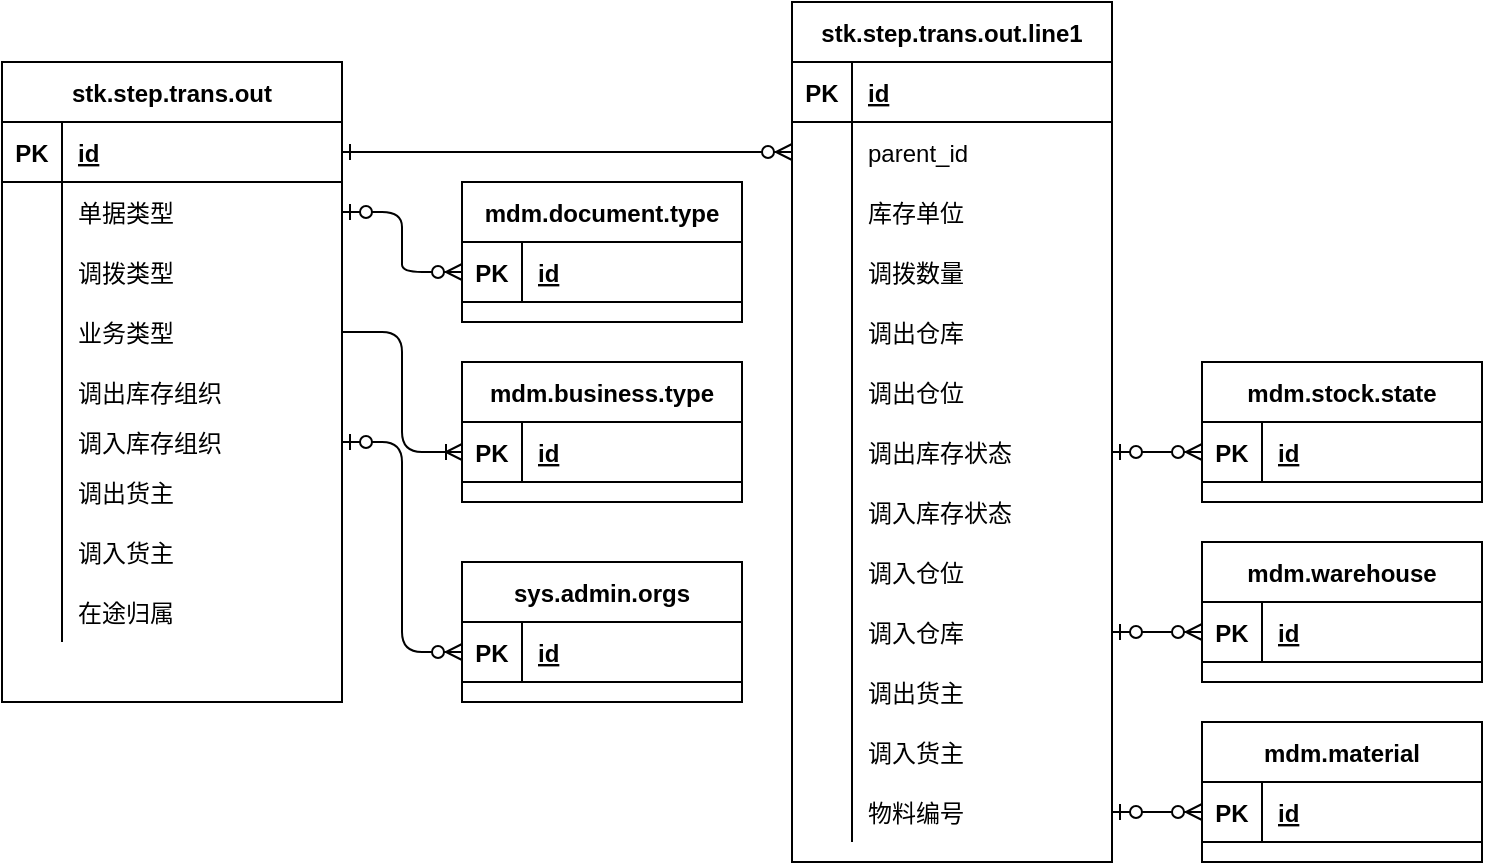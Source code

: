 <mxfile version="13.9.2" type="github">
  <diagram id="R2lEEEUBdFMjLlhIrx00" name="Page-1">
    <mxGraphModel dx="782" dy="469" grid="1" gridSize="10" guides="1" tooltips="1" connect="1" arrows="1" fold="1" page="1" pageScale="1" pageWidth="850" pageHeight="1100" math="0" shadow="0" extFonts="Permanent Marker^https://fonts.googleapis.com/css?family=Permanent+Marker">
      <root>
        <mxCell id="0" />
        <mxCell id="1" parent="0" />
        <mxCell id="C-vyLk0tnHw3VtMMgP7b-1" value="" style="edgeStyle=entityRelationEdgeStyle;endArrow=ERzeroToMany;startArrow=ERone;endFill=1;startFill=0;" parent="1" source="C-vyLk0tnHw3VtMMgP7b-24" target="C-vyLk0tnHw3VtMMgP7b-6" edge="1">
          <mxGeometry width="100" height="100" relative="1" as="geometry">
            <mxPoint x="340" y="720" as="sourcePoint" />
            <mxPoint x="440" y="620" as="targetPoint" />
          </mxGeometry>
        </mxCell>
        <mxCell id="C-vyLk0tnHw3VtMMgP7b-2" value="stk.step.trans.out.line1" style="shape=table;startSize=30;container=1;collapsible=1;childLayout=tableLayout;fixedRows=1;rowLines=0;fontStyle=1;align=center;resizeLast=1;" parent="1" vertex="1">
          <mxGeometry x="425" y="30" width="160" height="430" as="geometry" />
        </mxCell>
        <mxCell id="C-vyLk0tnHw3VtMMgP7b-3" value="" style="shape=partialRectangle;collapsible=0;dropTarget=0;pointerEvents=0;fillColor=none;points=[[0,0.5],[1,0.5]];portConstraint=eastwest;top=0;left=0;right=0;bottom=1;" parent="C-vyLk0tnHw3VtMMgP7b-2" vertex="1">
          <mxGeometry y="30" width="160" height="30" as="geometry" />
        </mxCell>
        <mxCell id="C-vyLk0tnHw3VtMMgP7b-4" value="PK" style="shape=partialRectangle;overflow=hidden;connectable=0;fillColor=none;top=0;left=0;bottom=0;right=0;fontStyle=1;" parent="C-vyLk0tnHw3VtMMgP7b-3" vertex="1">
          <mxGeometry width="30" height="30" as="geometry" />
        </mxCell>
        <mxCell id="C-vyLk0tnHw3VtMMgP7b-5" value="id" style="shape=partialRectangle;overflow=hidden;connectable=0;fillColor=none;top=0;left=0;bottom=0;right=0;align=left;spacingLeft=6;fontStyle=5;" parent="C-vyLk0tnHw3VtMMgP7b-3" vertex="1">
          <mxGeometry x="30" width="130" height="30" as="geometry" />
        </mxCell>
        <mxCell id="C-vyLk0tnHw3VtMMgP7b-6" value="" style="shape=partialRectangle;collapsible=0;dropTarget=0;pointerEvents=0;fillColor=none;points=[[0,0.5],[1,0.5]];portConstraint=eastwest;top=0;left=0;right=0;bottom=0;" parent="C-vyLk0tnHw3VtMMgP7b-2" vertex="1">
          <mxGeometry y="60" width="160" height="30" as="geometry" />
        </mxCell>
        <mxCell id="C-vyLk0tnHw3VtMMgP7b-7" value="" style="shape=partialRectangle;overflow=hidden;connectable=0;fillColor=none;top=0;left=0;bottom=0;right=0;" parent="C-vyLk0tnHw3VtMMgP7b-6" vertex="1">
          <mxGeometry width="30" height="30" as="geometry" />
        </mxCell>
        <mxCell id="C-vyLk0tnHw3VtMMgP7b-8" value="parent_id" style="shape=partialRectangle;overflow=hidden;connectable=0;fillColor=none;top=0;left=0;bottom=0;right=0;align=left;spacingLeft=6;" parent="C-vyLk0tnHw3VtMMgP7b-6" vertex="1">
          <mxGeometry x="30" width="130" height="30" as="geometry" />
        </mxCell>
        <mxCell id="C-vyLk0tnHw3VtMMgP7b-9" value="" style="shape=partialRectangle;collapsible=0;dropTarget=0;pointerEvents=0;fillColor=none;points=[[0,0.5],[1,0.5]];portConstraint=eastwest;top=0;left=0;right=0;bottom=0;" parent="C-vyLk0tnHw3VtMMgP7b-2" vertex="1">
          <mxGeometry y="90" width="160" height="30" as="geometry" />
        </mxCell>
        <mxCell id="C-vyLk0tnHw3VtMMgP7b-10" value="" style="shape=partialRectangle;overflow=hidden;connectable=0;fillColor=none;top=0;left=0;bottom=0;right=0;" parent="C-vyLk0tnHw3VtMMgP7b-9" vertex="1">
          <mxGeometry width="30" height="30" as="geometry" />
        </mxCell>
        <mxCell id="C-vyLk0tnHw3VtMMgP7b-11" value="库存单位" style="shape=partialRectangle;overflow=hidden;connectable=0;fillColor=none;top=0;left=0;bottom=0;right=0;align=left;spacingLeft=6;" parent="C-vyLk0tnHw3VtMMgP7b-9" vertex="1">
          <mxGeometry x="30" width="130" height="30" as="geometry" />
        </mxCell>
        <mxCell id="GRcF3nkYThiIwqXDE5w2-33" value="" style="shape=partialRectangle;collapsible=0;dropTarget=0;pointerEvents=0;fillColor=none;points=[[0,0.5],[1,0.5]];portConstraint=eastwest;top=0;left=0;right=0;bottom=0;" parent="C-vyLk0tnHw3VtMMgP7b-2" vertex="1">
          <mxGeometry y="120" width="160" height="30" as="geometry" />
        </mxCell>
        <mxCell id="GRcF3nkYThiIwqXDE5w2-34" value="" style="shape=partialRectangle;overflow=hidden;connectable=0;fillColor=none;top=0;left=0;bottom=0;right=0;" parent="GRcF3nkYThiIwqXDE5w2-33" vertex="1">
          <mxGeometry width="30" height="30" as="geometry" />
        </mxCell>
        <mxCell id="GRcF3nkYThiIwqXDE5w2-35" value="调拨数量" style="shape=partialRectangle;overflow=hidden;connectable=0;fillColor=none;top=0;left=0;bottom=0;right=0;align=left;spacingLeft=6;" parent="GRcF3nkYThiIwqXDE5w2-33" vertex="1">
          <mxGeometry x="30" width="130" height="30" as="geometry" />
        </mxCell>
        <mxCell id="GRcF3nkYThiIwqXDE5w2-36" value="" style="shape=partialRectangle;collapsible=0;dropTarget=0;pointerEvents=0;fillColor=none;points=[[0,0.5],[1,0.5]];portConstraint=eastwest;top=0;left=0;right=0;bottom=0;" parent="C-vyLk0tnHw3VtMMgP7b-2" vertex="1">
          <mxGeometry y="150" width="160" height="30" as="geometry" />
        </mxCell>
        <mxCell id="GRcF3nkYThiIwqXDE5w2-37" value="" style="shape=partialRectangle;overflow=hidden;connectable=0;fillColor=none;top=0;left=0;bottom=0;right=0;" parent="GRcF3nkYThiIwqXDE5w2-36" vertex="1">
          <mxGeometry width="30" height="30" as="geometry" />
        </mxCell>
        <mxCell id="GRcF3nkYThiIwqXDE5w2-38" value="调出仓库" style="shape=partialRectangle;overflow=hidden;connectable=0;fillColor=none;top=0;left=0;bottom=0;right=0;align=left;spacingLeft=6;" parent="GRcF3nkYThiIwqXDE5w2-36" vertex="1">
          <mxGeometry x="30" width="130" height="30" as="geometry" />
        </mxCell>
        <mxCell id="GRcF3nkYThiIwqXDE5w2-39" value="" style="shape=partialRectangle;collapsible=0;dropTarget=0;pointerEvents=0;fillColor=none;points=[[0,0.5],[1,0.5]];portConstraint=eastwest;top=0;left=0;right=0;bottom=0;" parent="C-vyLk0tnHw3VtMMgP7b-2" vertex="1">
          <mxGeometry y="180" width="160" height="30" as="geometry" />
        </mxCell>
        <mxCell id="GRcF3nkYThiIwqXDE5w2-40" value="" style="shape=partialRectangle;overflow=hidden;connectable=0;fillColor=none;top=0;left=0;bottom=0;right=0;" parent="GRcF3nkYThiIwqXDE5w2-39" vertex="1">
          <mxGeometry width="30" height="30" as="geometry" />
        </mxCell>
        <mxCell id="GRcF3nkYThiIwqXDE5w2-41" value="调出仓位" style="shape=partialRectangle;overflow=hidden;connectable=0;fillColor=none;top=0;left=0;bottom=0;right=0;align=left;spacingLeft=6;" parent="GRcF3nkYThiIwqXDE5w2-39" vertex="1">
          <mxGeometry x="30" width="130" height="30" as="geometry" />
        </mxCell>
        <mxCell id="GRcF3nkYThiIwqXDE5w2-61" value="" style="shape=partialRectangle;collapsible=0;dropTarget=0;pointerEvents=0;fillColor=none;points=[[0,0.5],[1,0.5]];portConstraint=eastwest;top=0;left=0;right=0;bottom=0;" parent="C-vyLk0tnHw3VtMMgP7b-2" vertex="1">
          <mxGeometry y="210" width="160" height="30" as="geometry" />
        </mxCell>
        <mxCell id="GRcF3nkYThiIwqXDE5w2-62" value="" style="shape=partialRectangle;overflow=hidden;connectable=0;fillColor=none;top=0;left=0;bottom=0;right=0;" parent="GRcF3nkYThiIwqXDE5w2-61" vertex="1">
          <mxGeometry width="30" height="30" as="geometry" />
        </mxCell>
        <mxCell id="GRcF3nkYThiIwqXDE5w2-63" value="调出库存状态" style="shape=partialRectangle;overflow=hidden;connectable=0;fillColor=none;top=0;left=0;bottom=0;right=0;align=left;spacingLeft=6;" parent="GRcF3nkYThiIwqXDE5w2-61" vertex="1">
          <mxGeometry x="30" width="130" height="30" as="geometry" />
        </mxCell>
        <mxCell id="GRcF3nkYThiIwqXDE5w2-64" value="" style="shape=partialRectangle;collapsible=0;dropTarget=0;pointerEvents=0;fillColor=none;points=[[0,0.5],[1,0.5]];portConstraint=eastwest;top=0;left=0;right=0;bottom=0;" parent="C-vyLk0tnHw3VtMMgP7b-2" vertex="1">
          <mxGeometry y="240" width="160" height="30" as="geometry" />
        </mxCell>
        <mxCell id="GRcF3nkYThiIwqXDE5w2-65" value="" style="shape=partialRectangle;overflow=hidden;connectable=0;fillColor=none;top=0;left=0;bottom=0;right=0;" parent="GRcF3nkYThiIwqXDE5w2-64" vertex="1">
          <mxGeometry width="30" height="30" as="geometry" />
        </mxCell>
        <mxCell id="GRcF3nkYThiIwqXDE5w2-66" value="调入库存状态" style="shape=partialRectangle;overflow=hidden;connectable=0;fillColor=none;top=0;left=0;bottom=0;right=0;align=left;spacingLeft=6;" parent="GRcF3nkYThiIwqXDE5w2-64" vertex="1">
          <mxGeometry x="30" width="130" height="30" as="geometry" />
        </mxCell>
        <mxCell id="GRcF3nkYThiIwqXDE5w2-67" value="" style="shape=partialRectangle;collapsible=0;dropTarget=0;pointerEvents=0;fillColor=none;points=[[0,0.5],[1,0.5]];portConstraint=eastwest;top=0;left=0;right=0;bottom=0;" parent="C-vyLk0tnHw3VtMMgP7b-2" vertex="1">
          <mxGeometry y="270" width="160" height="30" as="geometry" />
        </mxCell>
        <mxCell id="GRcF3nkYThiIwqXDE5w2-68" value="" style="shape=partialRectangle;overflow=hidden;connectable=0;fillColor=none;top=0;left=0;bottom=0;right=0;" parent="GRcF3nkYThiIwqXDE5w2-67" vertex="1">
          <mxGeometry width="30" height="30" as="geometry" />
        </mxCell>
        <mxCell id="GRcF3nkYThiIwqXDE5w2-69" value="调入仓位" style="shape=partialRectangle;overflow=hidden;connectable=0;fillColor=none;top=0;left=0;bottom=0;right=0;align=left;spacingLeft=6;" parent="GRcF3nkYThiIwqXDE5w2-67" vertex="1">
          <mxGeometry x="30" width="130" height="30" as="geometry" />
        </mxCell>
        <mxCell id="GRcF3nkYThiIwqXDE5w2-70" value="" style="shape=partialRectangle;collapsible=0;dropTarget=0;pointerEvents=0;fillColor=none;points=[[0,0.5],[1,0.5]];portConstraint=eastwest;top=0;left=0;right=0;bottom=0;" parent="C-vyLk0tnHw3VtMMgP7b-2" vertex="1">
          <mxGeometry y="300" width="160" height="30" as="geometry" />
        </mxCell>
        <mxCell id="GRcF3nkYThiIwqXDE5w2-71" value="" style="shape=partialRectangle;overflow=hidden;connectable=0;fillColor=none;top=0;left=0;bottom=0;right=0;" parent="GRcF3nkYThiIwqXDE5w2-70" vertex="1">
          <mxGeometry width="30" height="30" as="geometry" />
        </mxCell>
        <mxCell id="GRcF3nkYThiIwqXDE5w2-72" value="调入仓库" style="shape=partialRectangle;overflow=hidden;connectable=0;fillColor=none;top=0;left=0;bottom=0;right=0;align=left;spacingLeft=6;" parent="GRcF3nkYThiIwqXDE5w2-70" vertex="1">
          <mxGeometry x="30" width="130" height="30" as="geometry" />
        </mxCell>
        <mxCell id="GRcF3nkYThiIwqXDE5w2-104" value="" style="shape=partialRectangle;collapsible=0;dropTarget=0;pointerEvents=0;fillColor=none;points=[[0,0.5],[1,0.5]];portConstraint=eastwest;top=0;left=0;right=0;bottom=0;" parent="C-vyLk0tnHw3VtMMgP7b-2" vertex="1">
          <mxGeometry y="330" width="160" height="30" as="geometry" />
        </mxCell>
        <mxCell id="GRcF3nkYThiIwqXDE5w2-105" value="" style="shape=partialRectangle;overflow=hidden;connectable=0;fillColor=none;top=0;left=0;bottom=0;right=0;" parent="GRcF3nkYThiIwqXDE5w2-104" vertex="1">
          <mxGeometry width="30" height="30" as="geometry" />
        </mxCell>
        <mxCell id="GRcF3nkYThiIwqXDE5w2-106" value="调出货主" style="shape=partialRectangle;overflow=hidden;connectable=0;fillColor=none;top=0;left=0;bottom=0;right=0;align=left;spacingLeft=6;" parent="GRcF3nkYThiIwqXDE5w2-104" vertex="1">
          <mxGeometry x="30" width="130" height="30" as="geometry" />
        </mxCell>
        <mxCell id="GRcF3nkYThiIwqXDE5w2-107" value="" style="shape=partialRectangle;collapsible=0;dropTarget=0;pointerEvents=0;fillColor=none;points=[[0,0.5],[1,0.5]];portConstraint=eastwest;top=0;left=0;right=0;bottom=0;" parent="C-vyLk0tnHw3VtMMgP7b-2" vertex="1">
          <mxGeometry y="360" width="160" height="30" as="geometry" />
        </mxCell>
        <mxCell id="GRcF3nkYThiIwqXDE5w2-108" value="" style="shape=partialRectangle;overflow=hidden;connectable=0;fillColor=none;top=0;left=0;bottom=0;right=0;" parent="GRcF3nkYThiIwqXDE5w2-107" vertex="1">
          <mxGeometry width="30" height="30" as="geometry" />
        </mxCell>
        <mxCell id="GRcF3nkYThiIwqXDE5w2-109" value="调入货主" style="shape=partialRectangle;overflow=hidden;connectable=0;fillColor=none;top=0;left=0;bottom=0;right=0;align=left;spacingLeft=6;" parent="GRcF3nkYThiIwqXDE5w2-107" vertex="1">
          <mxGeometry x="30" width="130" height="30" as="geometry" />
        </mxCell>
        <mxCell id="EUYEUQuG7mMsFfYyP9lQ-1" value="" style="shape=partialRectangle;collapsible=0;dropTarget=0;pointerEvents=0;fillColor=none;points=[[0,0.5],[1,0.5]];portConstraint=eastwest;top=0;left=0;right=0;bottom=0;" parent="C-vyLk0tnHw3VtMMgP7b-2" vertex="1">
          <mxGeometry y="390" width="160" height="30" as="geometry" />
        </mxCell>
        <mxCell id="EUYEUQuG7mMsFfYyP9lQ-2" value="" style="shape=partialRectangle;overflow=hidden;connectable=0;fillColor=none;top=0;left=0;bottom=0;right=0;" parent="EUYEUQuG7mMsFfYyP9lQ-1" vertex="1">
          <mxGeometry width="30" height="30" as="geometry" />
        </mxCell>
        <mxCell id="EUYEUQuG7mMsFfYyP9lQ-3" value="物料编号" style="shape=partialRectangle;overflow=hidden;connectable=0;fillColor=none;top=0;left=0;bottom=0;right=0;align=left;spacingLeft=6;" parent="EUYEUQuG7mMsFfYyP9lQ-1" vertex="1">
          <mxGeometry x="30" width="130" height="30" as="geometry" />
        </mxCell>
        <mxCell id="C-vyLk0tnHw3VtMMgP7b-23" value="stk.step.trans.out" style="shape=table;startSize=30;container=1;collapsible=1;childLayout=tableLayout;fixedRows=1;rowLines=0;fontStyle=1;align=center;resizeLast=1;" parent="1" vertex="1">
          <mxGeometry x="30" y="60" width="170" height="320" as="geometry" />
        </mxCell>
        <mxCell id="C-vyLk0tnHw3VtMMgP7b-24" value="" style="shape=partialRectangle;collapsible=0;dropTarget=0;pointerEvents=0;fillColor=none;points=[[0,0.5],[1,0.5]];portConstraint=eastwest;top=0;left=0;right=0;bottom=1;" parent="C-vyLk0tnHw3VtMMgP7b-23" vertex="1">
          <mxGeometry y="30" width="170" height="30" as="geometry" />
        </mxCell>
        <mxCell id="C-vyLk0tnHw3VtMMgP7b-25" value="PK" style="shape=partialRectangle;overflow=hidden;connectable=0;fillColor=none;top=0;left=0;bottom=0;right=0;fontStyle=1;" parent="C-vyLk0tnHw3VtMMgP7b-24" vertex="1">
          <mxGeometry width="30" height="30" as="geometry" />
        </mxCell>
        <mxCell id="C-vyLk0tnHw3VtMMgP7b-26" value="id" style="shape=partialRectangle;overflow=hidden;connectable=0;fillColor=none;top=0;left=0;bottom=0;right=0;align=left;spacingLeft=6;fontStyle=5;" parent="C-vyLk0tnHw3VtMMgP7b-24" vertex="1">
          <mxGeometry x="30" width="140" height="30" as="geometry" />
        </mxCell>
        <mxCell id="C-vyLk0tnHw3VtMMgP7b-27" value="" style="shape=partialRectangle;collapsible=0;dropTarget=0;pointerEvents=0;fillColor=none;points=[[0,0.5],[1,0.5]];portConstraint=eastwest;top=0;left=0;right=0;bottom=0;" parent="C-vyLk0tnHw3VtMMgP7b-23" vertex="1">
          <mxGeometry y="60" width="170" height="30" as="geometry" />
        </mxCell>
        <mxCell id="C-vyLk0tnHw3VtMMgP7b-28" value="" style="shape=partialRectangle;overflow=hidden;connectable=0;fillColor=none;top=0;left=0;bottom=0;right=0;" parent="C-vyLk0tnHw3VtMMgP7b-27" vertex="1">
          <mxGeometry width="30" height="30" as="geometry" />
        </mxCell>
        <mxCell id="C-vyLk0tnHw3VtMMgP7b-29" value="单据类型" style="shape=partialRectangle;overflow=hidden;connectable=0;fillColor=none;top=0;left=0;bottom=0;right=0;align=left;spacingLeft=6;" parent="C-vyLk0tnHw3VtMMgP7b-27" vertex="1">
          <mxGeometry x="30" width="140" height="30" as="geometry" />
        </mxCell>
        <mxCell id="GRcF3nkYThiIwqXDE5w2-2" value="" style="shape=partialRectangle;collapsible=0;dropTarget=0;pointerEvents=0;fillColor=none;points=[[0,0.5],[1,0.5]];portConstraint=eastwest;top=0;left=0;right=0;bottom=0;" parent="C-vyLk0tnHw3VtMMgP7b-23" vertex="1">
          <mxGeometry y="90" width="170" height="30" as="geometry" />
        </mxCell>
        <mxCell id="GRcF3nkYThiIwqXDE5w2-3" value="" style="shape=partialRectangle;overflow=hidden;connectable=0;fillColor=none;top=0;left=0;bottom=0;right=0;" parent="GRcF3nkYThiIwqXDE5w2-2" vertex="1">
          <mxGeometry width="30" height="30" as="geometry" />
        </mxCell>
        <mxCell id="GRcF3nkYThiIwqXDE5w2-4" value="调拨类型" style="shape=partialRectangle;overflow=hidden;connectable=0;fillColor=none;top=0;left=0;bottom=0;right=0;align=left;spacingLeft=6;" parent="GRcF3nkYThiIwqXDE5w2-2" vertex="1">
          <mxGeometry x="30" width="140" height="30" as="geometry" />
        </mxCell>
        <mxCell id="GRcF3nkYThiIwqXDE5w2-15" value="" style="shape=partialRectangle;collapsible=0;dropTarget=0;pointerEvents=0;fillColor=none;points=[[0,0.5],[1,0.5]];portConstraint=eastwest;top=0;left=0;right=0;bottom=0;" parent="C-vyLk0tnHw3VtMMgP7b-23" vertex="1">
          <mxGeometry y="120" width="170" height="30" as="geometry" />
        </mxCell>
        <mxCell id="GRcF3nkYThiIwqXDE5w2-16" value="" style="shape=partialRectangle;overflow=hidden;connectable=0;fillColor=none;top=0;left=0;bottom=0;right=0;" parent="GRcF3nkYThiIwqXDE5w2-15" vertex="1">
          <mxGeometry width="30" height="30" as="geometry" />
        </mxCell>
        <mxCell id="GRcF3nkYThiIwqXDE5w2-17" value="业务类型" style="shape=partialRectangle;overflow=hidden;connectable=0;fillColor=none;top=0;left=0;bottom=0;right=0;align=left;spacingLeft=6;" parent="GRcF3nkYThiIwqXDE5w2-15" vertex="1">
          <mxGeometry x="30" width="140" height="30" as="geometry" />
        </mxCell>
        <mxCell id="GRcF3nkYThiIwqXDE5w2-18" value="" style="shape=partialRectangle;collapsible=0;dropTarget=0;pointerEvents=0;fillColor=none;points=[[0,0.5],[1,0.5]];portConstraint=eastwest;top=0;left=0;right=0;bottom=0;" parent="C-vyLk0tnHw3VtMMgP7b-23" vertex="1">
          <mxGeometry y="150" width="170" height="30" as="geometry" />
        </mxCell>
        <mxCell id="GRcF3nkYThiIwqXDE5w2-19" value="" style="shape=partialRectangle;overflow=hidden;connectable=0;fillColor=none;top=0;left=0;bottom=0;right=0;" parent="GRcF3nkYThiIwqXDE5w2-18" vertex="1">
          <mxGeometry width="30" height="30" as="geometry" />
        </mxCell>
        <mxCell id="GRcF3nkYThiIwqXDE5w2-20" value="调出库存组织" style="shape=partialRectangle;overflow=hidden;connectable=0;fillColor=none;top=0;left=0;bottom=0;right=0;align=left;spacingLeft=6;" parent="GRcF3nkYThiIwqXDE5w2-18" vertex="1">
          <mxGeometry x="30" width="140" height="30" as="geometry" />
        </mxCell>
        <mxCell id="GRcF3nkYThiIwqXDE5w2-21" value="" style="shape=partialRectangle;collapsible=0;dropTarget=0;pointerEvents=0;fillColor=none;points=[[0,0.5],[1,0.5]];portConstraint=eastwest;top=0;left=0;right=0;bottom=0;" parent="C-vyLk0tnHw3VtMMgP7b-23" vertex="1">
          <mxGeometry y="180" width="170" height="20" as="geometry" />
        </mxCell>
        <mxCell id="GRcF3nkYThiIwqXDE5w2-22" value="" style="shape=partialRectangle;overflow=hidden;connectable=0;fillColor=none;top=0;left=0;bottom=0;right=0;" parent="GRcF3nkYThiIwqXDE5w2-21" vertex="1">
          <mxGeometry width="30" height="20" as="geometry" />
        </mxCell>
        <mxCell id="GRcF3nkYThiIwqXDE5w2-23" value="调入库存组织" style="shape=partialRectangle;overflow=hidden;connectable=0;fillColor=none;top=0;left=0;bottom=0;right=0;align=left;spacingLeft=6;" parent="GRcF3nkYThiIwqXDE5w2-21" vertex="1">
          <mxGeometry x="30" width="140" height="20" as="geometry" />
        </mxCell>
        <mxCell id="GRcF3nkYThiIwqXDE5w2-24" value="" style="shape=partialRectangle;collapsible=0;dropTarget=0;pointerEvents=0;fillColor=none;points=[[0,0.5],[1,0.5]];portConstraint=eastwest;top=0;left=0;right=0;bottom=0;" parent="C-vyLk0tnHw3VtMMgP7b-23" vertex="1">
          <mxGeometry y="200" width="170" height="30" as="geometry" />
        </mxCell>
        <mxCell id="GRcF3nkYThiIwqXDE5w2-25" value="" style="shape=partialRectangle;overflow=hidden;connectable=0;fillColor=none;top=0;left=0;bottom=0;right=0;" parent="GRcF3nkYThiIwqXDE5w2-24" vertex="1">
          <mxGeometry width="30" height="30" as="geometry" />
        </mxCell>
        <mxCell id="GRcF3nkYThiIwqXDE5w2-26" value="调出货主" style="shape=partialRectangle;overflow=hidden;connectable=0;fillColor=none;top=0;left=0;bottom=0;right=0;align=left;spacingLeft=6;" parent="GRcF3nkYThiIwqXDE5w2-24" vertex="1">
          <mxGeometry x="30" width="140" height="30" as="geometry" />
        </mxCell>
        <mxCell id="GRcF3nkYThiIwqXDE5w2-27" value="" style="shape=partialRectangle;collapsible=0;dropTarget=0;pointerEvents=0;fillColor=none;points=[[0,0.5],[1,0.5]];portConstraint=eastwest;top=0;left=0;right=0;bottom=0;" parent="C-vyLk0tnHw3VtMMgP7b-23" vertex="1">
          <mxGeometry y="230" width="170" height="30" as="geometry" />
        </mxCell>
        <mxCell id="GRcF3nkYThiIwqXDE5w2-28" value="" style="shape=partialRectangle;overflow=hidden;connectable=0;fillColor=none;top=0;left=0;bottom=0;right=0;" parent="GRcF3nkYThiIwqXDE5w2-27" vertex="1">
          <mxGeometry width="30" height="30" as="geometry" />
        </mxCell>
        <mxCell id="GRcF3nkYThiIwqXDE5w2-29" value="调入货主" style="shape=partialRectangle;overflow=hidden;connectable=0;fillColor=none;top=0;left=0;bottom=0;right=0;align=left;spacingLeft=6;" parent="GRcF3nkYThiIwqXDE5w2-27" vertex="1">
          <mxGeometry x="30" width="140" height="30" as="geometry" />
        </mxCell>
        <mxCell id="GRcF3nkYThiIwqXDE5w2-30" value="" style="shape=partialRectangle;collapsible=0;dropTarget=0;pointerEvents=0;fillColor=none;points=[[0,0.5],[1,0.5]];portConstraint=eastwest;top=0;left=0;right=0;bottom=0;" parent="C-vyLk0tnHw3VtMMgP7b-23" vertex="1">
          <mxGeometry y="260" width="170" height="30" as="geometry" />
        </mxCell>
        <mxCell id="GRcF3nkYThiIwqXDE5w2-31" value="" style="shape=partialRectangle;overflow=hidden;connectable=0;fillColor=none;top=0;left=0;bottom=0;right=0;" parent="GRcF3nkYThiIwqXDE5w2-30" vertex="1">
          <mxGeometry width="30" height="30" as="geometry" />
        </mxCell>
        <mxCell id="GRcF3nkYThiIwqXDE5w2-32" value="在途归属" style="shape=partialRectangle;overflow=hidden;connectable=0;fillColor=none;top=0;left=0;bottom=0;right=0;align=left;spacingLeft=6;" parent="GRcF3nkYThiIwqXDE5w2-30" vertex="1">
          <mxGeometry x="30" width="140" height="30" as="geometry" />
        </mxCell>
        <mxCell id="ktfGeJMNOfL30iEKUUOi-5" value="mdm.business.type" style="shape=table;startSize=30;container=1;collapsible=1;childLayout=tableLayout;fixedRows=1;rowLines=0;fontStyle=1;align=center;resizeLast=1;" vertex="1" parent="1">
          <mxGeometry x="260" y="210" width="140" height="70" as="geometry" />
        </mxCell>
        <mxCell id="ktfGeJMNOfL30iEKUUOi-6" value="" style="shape=partialRectangle;collapsible=0;dropTarget=0;pointerEvents=0;fillColor=none;top=0;left=0;bottom=1;right=0;points=[[0,0.5],[1,0.5]];portConstraint=eastwest;" vertex="1" parent="ktfGeJMNOfL30iEKUUOi-5">
          <mxGeometry y="30" width="140" height="30" as="geometry" />
        </mxCell>
        <mxCell id="ktfGeJMNOfL30iEKUUOi-7" value="PK" style="shape=partialRectangle;connectable=0;fillColor=none;top=0;left=0;bottom=0;right=0;fontStyle=1;overflow=hidden;" vertex="1" parent="ktfGeJMNOfL30iEKUUOi-6">
          <mxGeometry width="30" height="30" as="geometry" />
        </mxCell>
        <mxCell id="ktfGeJMNOfL30iEKUUOi-8" value="id" style="shape=partialRectangle;connectable=0;fillColor=none;top=0;left=0;bottom=0;right=0;align=left;spacingLeft=6;fontStyle=5;overflow=hidden;" vertex="1" parent="ktfGeJMNOfL30iEKUUOi-6">
          <mxGeometry x="30" width="110" height="30" as="geometry" />
        </mxCell>
        <mxCell id="ktfGeJMNOfL30iEKUUOi-18" value="" style="edgeStyle=entityRelationEdgeStyle;fontSize=12;html=1;endArrow=ERoneToMany;exitX=1;exitY=0.5;exitDx=0;exitDy=0;" edge="1" parent="1" source="GRcF3nkYThiIwqXDE5w2-15" target="ktfGeJMNOfL30iEKUUOi-6">
          <mxGeometry width="100" height="100" relative="1" as="geometry">
            <mxPoint x="250" y="390" as="sourcePoint" />
            <mxPoint x="350" y="290" as="targetPoint" />
          </mxGeometry>
        </mxCell>
        <mxCell id="ktfGeJMNOfL30iEKUUOi-19" value="mdm.document.type" style="shape=table;startSize=30;container=1;collapsible=1;childLayout=tableLayout;fixedRows=1;rowLines=0;fontStyle=1;align=center;resizeLast=1;" vertex="1" parent="1">
          <mxGeometry x="260" y="120" width="140" height="70" as="geometry" />
        </mxCell>
        <mxCell id="ktfGeJMNOfL30iEKUUOi-20" value="" style="shape=partialRectangle;collapsible=0;dropTarget=0;pointerEvents=0;fillColor=none;top=0;left=0;bottom=1;right=0;points=[[0,0.5],[1,0.5]];portConstraint=eastwest;" vertex="1" parent="ktfGeJMNOfL30iEKUUOi-19">
          <mxGeometry y="30" width="140" height="30" as="geometry" />
        </mxCell>
        <mxCell id="ktfGeJMNOfL30iEKUUOi-21" value="PK" style="shape=partialRectangle;connectable=0;fillColor=none;top=0;left=0;bottom=0;right=0;fontStyle=1;overflow=hidden;" vertex="1" parent="ktfGeJMNOfL30iEKUUOi-20">
          <mxGeometry width="30" height="30" as="geometry" />
        </mxCell>
        <mxCell id="ktfGeJMNOfL30iEKUUOi-22" value="id" style="shape=partialRectangle;connectable=0;fillColor=none;top=0;left=0;bottom=0;right=0;align=left;spacingLeft=6;fontStyle=5;overflow=hidden;" vertex="1" parent="ktfGeJMNOfL30iEKUUOi-20">
          <mxGeometry x="30" width="110" height="30" as="geometry" />
        </mxCell>
        <mxCell id="ktfGeJMNOfL30iEKUUOi-23" value="" style="edgeStyle=entityRelationEdgeStyle;fontSize=12;html=1;endArrow=ERzeroToMany;startArrow=ERzeroToOne;exitX=1;exitY=0.5;exitDx=0;exitDy=0;entryX=0;entryY=0.5;entryDx=0;entryDy=0;" edge="1" parent="1" source="C-vyLk0tnHw3VtMMgP7b-27" target="ktfGeJMNOfL30iEKUUOi-20">
          <mxGeometry width="100" height="100" relative="1" as="geometry">
            <mxPoint x="350" y="270" as="sourcePoint" />
            <mxPoint x="450" y="170" as="targetPoint" />
          </mxGeometry>
        </mxCell>
        <mxCell id="ktfGeJMNOfL30iEKUUOi-24" value="sys.admin.orgs" style="shape=table;startSize=30;container=1;collapsible=1;childLayout=tableLayout;fixedRows=1;rowLines=0;fontStyle=1;align=center;resizeLast=1;" vertex="1" parent="1">
          <mxGeometry x="260" y="310" width="140" height="70" as="geometry" />
        </mxCell>
        <mxCell id="ktfGeJMNOfL30iEKUUOi-25" value="" style="shape=partialRectangle;collapsible=0;dropTarget=0;pointerEvents=0;fillColor=none;top=0;left=0;bottom=1;right=0;points=[[0,0.5],[1,0.5]];portConstraint=eastwest;" vertex="1" parent="ktfGeJMNOfL30iEKUUOi-24">
          <mxGeometry y="30" width="140" height="30" as="geometry" />
        </mxCell>
        <mxCell id="ktfGeJMNOfL30iEKUUOi-26" value="PK" style="shape=partialRectangle;connectable=0;fillColor=none;top=0;left=0;bottom=0;right=0;fontStyle=1;overflow=hidden;" vertex="1" parent="ktfGeJMNOfL30iEKUUOi-25">
          <mxGeometry width="30" height="30" as="geometry" />
        </mxCell>
        <mxCell id="ktfGeJMNOfL30iEKUUOi-27" value="id" style="shape=partialRectangle;connectable=0;fillColor=none;top=0;left=0;bottom=0;right=0;align=left;spacingLeft=6;fontStyle=5;overflow=hidden;" vertex="1" parent="ktfGeJMNOfL30iEKUUOi-25">
          <mxGeometry x="30" width="110" height="30" as="geometry" />
        </mxCell>
        <mxCell id="ktfGeJMNOfL30iEKUUOi-28" value="" style="edgeStyle=entityRelationEdgeStyle;fontSize=12;html=1;endArrow=ERzeroToMany;startArrow=ERzeroToOne;exitX=1;exitY=0.5;exitDx=0;exitDy=0;entryX=0;entryY=0.5;entryDx=0;entryDy=0;" edge="1" parent="1" source="GRcF3nkYThiIwqXDE5w2-21" target="ktfGeJMNOfL30iEKUUOi-25">
          <mxGeometry width="100" height="100" relative="1" as="geometry">
            <mxPoint x="210" y="500" as="sourcePoint" />
            <mxPoint x="310" y="400" as="targetPoint" />
          </mxGeometry>
        </mxCell>
        <mxCell id="ktfGeJMNOfL30iEKUUOi-29" value="mdm.material" style="shape=table;startSize=30;container=1;collapsible=1;childLayout=tableLayout;fixedRows=1;rowLines=0;fontStyle=1;align=center;resizeLast=1;" vertex="1" parent="1">
          <mxGeometry x="630" y="390" width="140" height="70" as="geometry" />
        </mxCell>
        <mxCell id="ktfGeJMNOfL30iEKUUOi-30" value="" style="shape=partialRectangle;collapsible=0;dropTarget=0;pointerEvents=0;fillColor=none;top=0;left=0;bottom=1;right=0;points=[[0,0.5],[1,0.5]];portConstraint=eastwest;" vertex="1" parent="ktfGeJMNOfL30iEKUUOi-29">
          <mxGeometry y="30" width="140" height="30" as="geometry" />
        </mxCell>
        <mxCell id="ktfGeJMNOfL30iEKUUOi-31" value="PK" style="shape=partialRectangle;connectable=0;fillColor=none;top=0;left=0;bottom=0;right=0;fontStyle=1;overflow=hidden;" vertex="1" parent="ktfGeJMNOfL30iEKUUOi-30">
          <mxGeometry width="30" height="30" as="geometry" />
        </mxCell>
        <mxCell id="ktfGeJMNOfL30iEKUUOi-32" value="id" style="shape=partialRectangle;connectable=0;fillColor=none;top=0;left=0;bottom=0;right=0;align=left;spacingLeft=6;fontStyle=5;overflow=hidden;" vertex="1" parent="ktfGeJMNOfL30iEKUUOi-30">
          <mxGeometry x="30" width="110" height="30" as="geometry" />
        </mxCell>
        <mxCell id="ktfGeJMNOfL30iEKUUOi-33" value="" style="edgeStyle=entityRelationEdgeStyle;fontSize=12;html=1;endArrow=ERzeroToMany;startArrow=ERzeroToOne;entryX=0;entryY=0.5;entryDx=0;entryDy=0;exitX=1;exitY=0.5;exitDx=0;exitDy=0;" edge="1" parent="1" source="EUYEUQuG7mMsFfYyP9lQ-1" target="ktfGeJMNOfL30iEKUUOi-30">
          <mxGeometry width="100" height="100" relative="1" as="geometry">
            <mxPoint x="520" y="580" as="sourcePoint" />
            <mxPoint x="620" y="480" as="targetPoint" />
          </mxGeometry>
        </mxCell>
        <mxCell id="ktfGeJMNOfL30iEKUUOi-34" value="mdm.warehouse" style="shape=table;startSize=30;container=1;collapsible=1;childLayout=tableLayout;fixedRows=1;rowLines=0;fontStyle=1;align=center;resizeLast=1;" vertex="1" parent="1">
          <mxGeometry x="630" y="300" width="140" height="70" as="geometry" />
        </mxCell>
        <mxCell id="ktfGeJMNOfL30iEKUUOi-35" value="" style="shape=partialRectangle;collapsible=0;dropTarget=0;pointerEvents=0;fillColor=none;top=0;left=0;bottom=1;right=0;points=[[0,0.5],[1,0.5]];portConstraint=eastwest;" vertex="1" parent="ktfGeJMNOfL30iEKUUOi-34">
          <mxGeometry y="30" width="140" height="30" as="geometry" />
        </mxCell>
        <mxCell id="ktfGeJMNOfL30iEKUUOi-36" value="PK" style="shape=partialRectangle;connectable=0;fillColor=none;top=0;left=0;bottom=0;right=0;fontStyle=1;overflow=hidden;" vertex="1" parent="ktfGeJMNOfL30iEKUUOi-35">
          <mxGeometry width="30" height="30" as="geometry" />
        </mxCell>
        <mxCell id="ktfGeJMNOfL30iEKUUOi-37" value="id" style="shape=partialRectangle;connectable=0;fillColor=none;top=0;left=0;bottom=0;right=0;align=left;spacingLeft=6;fontStyle=5;overflow=hidden;" vertex="1" parent="ktfGeJMNOfL30iEKUUOi-35">
          <mxGeometry x="30" width="110" height="30" as="geometry" />
        </mxCell>
        <mxCell id="ktfGeJMNOfL30iEKUUOi-38" value="" style="edgeStyle=entityRelationEdgeStyle;fontSize=12;html=1;endArrow=ERzeroToMany;startArrow=ERzeroToOne;entryX=0;entryY=0.5;entryDx=0;entryDy=0;exitX=1;exitY=0.5;exitDx=0;exitDy=0;" edge="1" parent="1" source="GRcF3nkYThiIwqXDE5w2-70" target="ktfGeJMNOfL30iEKUUOi-35">
          <mxGeometry width="100" height="100" relative="1" as="geometry">
            <mxPoint x="490" y="600" as="sourcePoint" />
            <mxPoint x="590" y="500" as="targetPoint" />
          </mxGeometry>
        </mxCell>
        <mxCell id="ktfGeJMNOfL30iEKUUOi-39" value="mdm.stock.state" style="shape=table;startSize=30;container=1;collapsible=1;childLayout=tableLayout;fixedRows=1;rowLines=0;fontStyle=1;align=center;resizeLast=1;" vertex="1" parent="1">
          <mxGeometry x="630" y="210" width="140" height="70" as="geometry" />
        </mxCell>
        <mxCell id="ktfGeJMNOfL30iEKUUOi-40" value="" style="shape=partialRectangle;collapsible=0;dropTarget=0;pointerEvents=0;fillColor=none;top=0;left=0;bottom=1;right=0;points=[[0,0.5],[1,0.5]];portConstraint=eastwest;" vertex="1" parent="ktfGeJMNOfL30iEKUUOi-39">
          <mxGeometry y="30" width="140" height="30" as="geometry" />
        </mxCell>
        <mxCell id="ktfGeJMNOfL30iEKUUOi-41" value="PK" style="shape=partialRectangle;connectable=0;fillColor=none;top=0;left=0;bottom=0;right=0;fontStyle=1;overflow=hidden;" vertex="1" parent="ktfGeJMNOfL30iEKUUOi-40">
          <mxGeometry width="30" height="30" as="geometry" />
        </mxCell>
        <mxCell id="ktfGeJMNOfL30iEKUUOi-42" value="id" style="shape=partialRectangle;connectable=0;fillColor=none;top=0;left=0;bottom=0;right=0;align=left;spacingLeft=6;fontStyle=5;overflow=hidden;" vertex="1" parent="ktfGeJMNOfL30iEKUUOi-40">
          <mxGeometry x="30" width="110" height="30" as="geometry" />
        </mxCell>
        <mxCell id="ktfGeJMNOfL30iEKUUOi-43" value="" style="edgeStyle=entityRelationEdgeStyle;fontSize=12;html=1;endArrow=ERzeroToMany;startArrow=ERzeroToOne;entryX=0;entryY=0.5;entryDx=0;entryDy=0;exitX=1;exitY=0.5;exitDx=0;exitDy=0;" edge="1" parent="1" source="GRcF3nkYThiIwqXDE5w2-61" target="ktfGeJMNOfL30iEKUUOi-40">
          <mxGeometry width="100" height="100" relative="1" as="geometry">
            <mxPoint x="610" y="355" as="sourcePoint" />
            <mxPoint x="660" y="355" as="targetPoint" />
          </mxGeometry>
        </mxCell>
      </root>
    </mxGraphModel>
  </diagram>
</mxfile>
